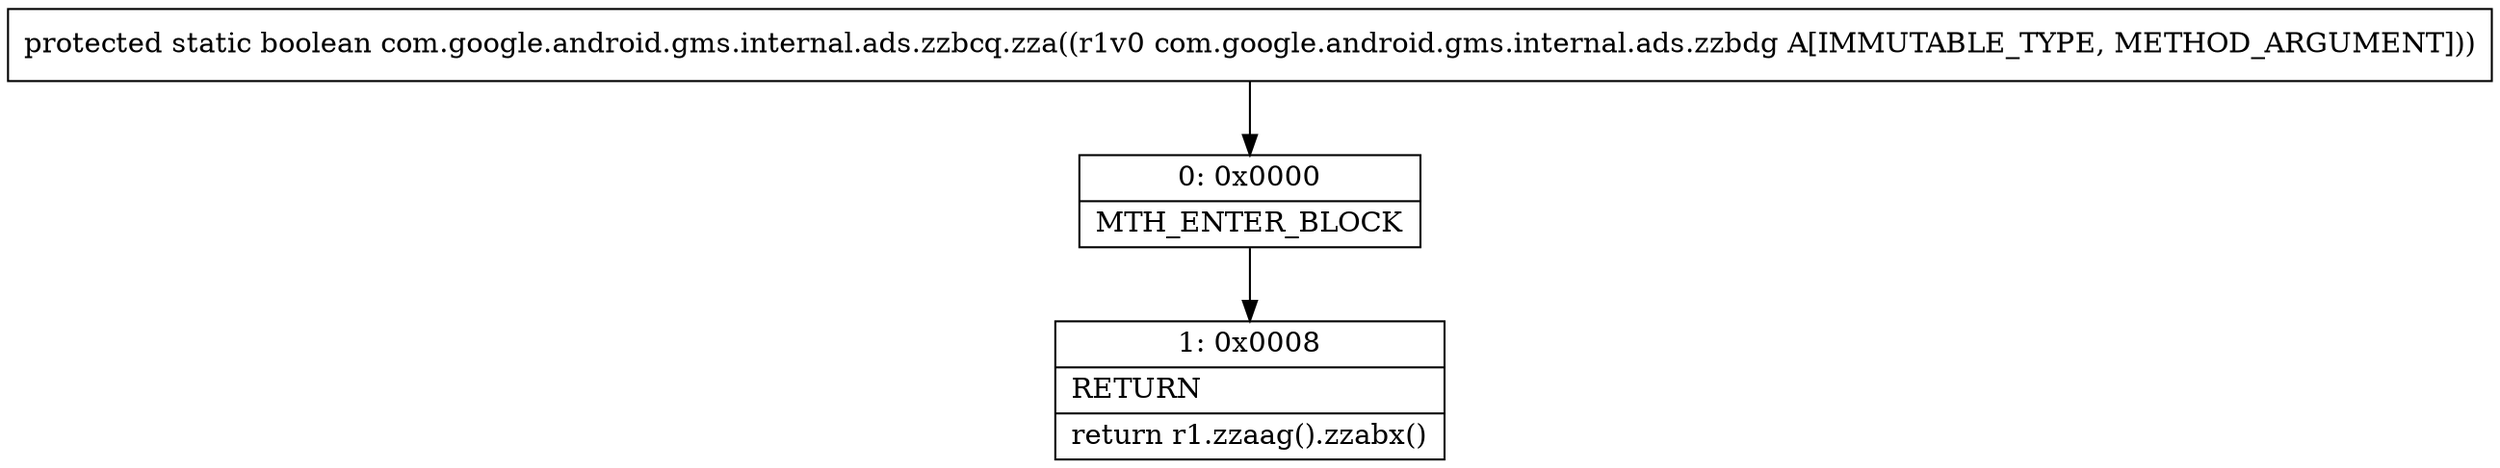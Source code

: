 digraph "CFG forcom.google.android.gms.internal.ads.zzbcq.zza(Lcom\/google\/android\/gms\/internal\/ads\/zzbdg;)Z" {
Node_0 [shape=record,label="{0\:\ 0x0000|MTH_ENTER_BLOCK\l}"];
Node_1 [shape=record,label="{1\:\ 0x0008|RETURN\l|return r1.zzaag().zzabx()\l}"];
MethodNode[shape=record,label="{protected static boolean com.google.android.gms.internal.ads.zzbcq.zza((r1v0 com.google.android.gms.internal.ads.zzbdg A[IMMUTABLE_TYPE, METHOD_ARGUMENT])) }"];
MethodNode -> Node_0;
Node_0 -> Node_1;
}

